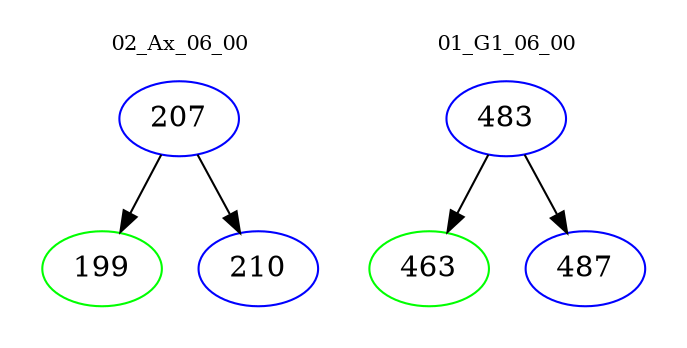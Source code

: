 digraph{
subgraph cluster_0 {
color = white
label = "02_Ax_06_00";
fontsize=10;
T0_207 [label="207", color="blue"]
T0_207 -> T0_199 [color="black"]
T0_199 [label="199", color="green"]
T0_207 -> T0_210 [color="black"]
T0_210 [label="210", color="blue"]
}
subgraph cluster_1 {
color = white
label = "01_G1_06_00";
fontsize=10;
T1_483 [label="483", color="blue"]
T1_483 -> T1_463 [color="black"]
T1_463 [label="463", color="green"]
T1_483 -> T1_487 [color="black"]
T1_487 [label="487", color="blue"]
}
}
